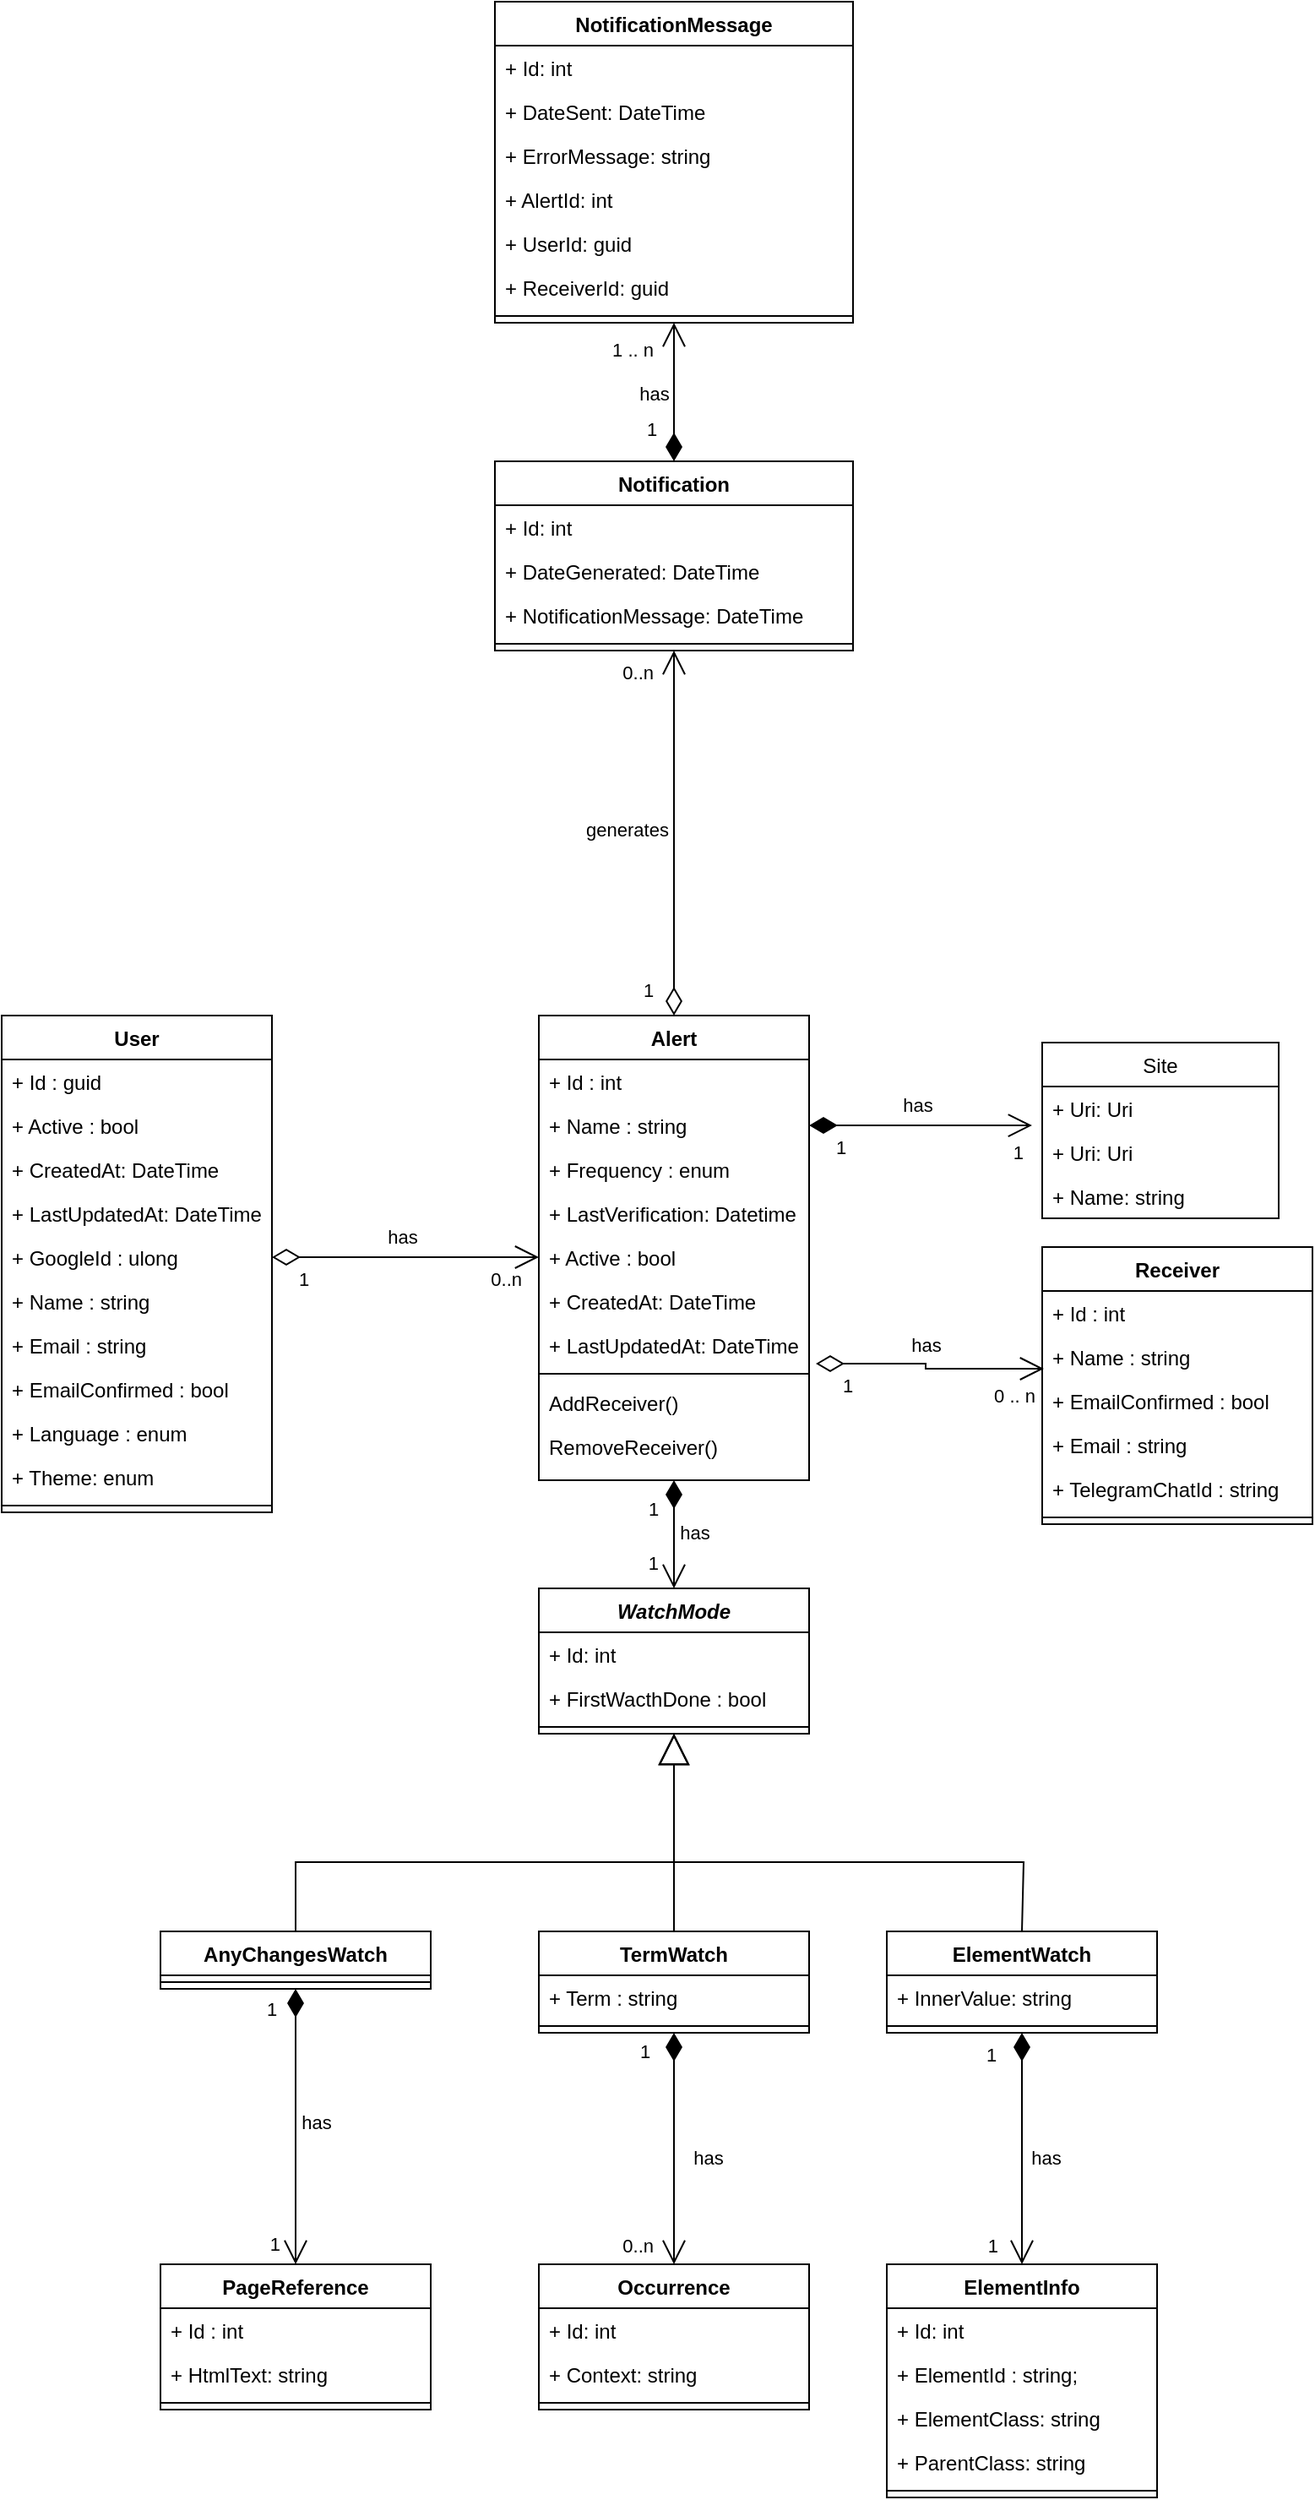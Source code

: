 <mxfile version="15.5.4" type="embed"><diagram id="C5RBs43oDa-KdzZeNtuy" name="Page-1"><mxGraphModel dx="2250" dy="1955" grid="1" gridSize="10" guides="1" tooltips="1" connect="1" arrows="1" fold="1" page="1" pageScale="1" pageWidth="827" pageHeight="1169" math="0" shadow="0"><root><mxCell id="WIyWlLk6GJQsqaUBKTNV-0"/><mxCell id="WIyWlLk6GJQsqaUBKTNV-1" parent="WIyWlLk6GJQsqaUBKTNV-0"/><mxCell id="zkfFHV4jXpPFQw0GAbJ--0" value="User" style="swimlane;fontStyle=1;align=center;verticalAlign=top;childLayout=stackLayout;horizontal=1;startSize=26;horizontalStack=0;resizeParent=1;resizeLast=0;collapsible=1;marginBottom=0;rounded=0;shadow=0;strokeWidth=1;" parent="WIyWlLk6GJQsqaUBKTNV-1" vertex="1"><mxGeometry x="-800" y="260" width="160" height="294" as="geometry"><mxRectangle x="40" y="60" width="160" height="26" as="alternateBounds"/></mxGeometry></mxCell><mxCell id="zkfFHV4jXpPFQw0GAbJ--1" value="+ Id : guid" style="text;align=left;verticalAlign=top;spacingLeft=4;spacingRight=4;overflow=hidden;rotatable=0;points=[[0,0.5],[1,0.5]];portConstraint=eastwest;" parent="zkfFHV4jXpPFQw0GAbJ--0" vertex="1"><mxGeometry y="26" width="160" height="26" as="geometry"/></mxCell><mxCell id="y_DVmvTGEF5yLgAuHi2X-27" value="+ Active : bool" style="text;align=left;verticalAlign=top;spacingLeft=4;spacingRight=4;overflow=hidden;rotatable=0;points=[[0,0.5],[1,0.5]];portConstraint=eastwest;" parent="zkfFHV4jXpPFQw0GAbJ--0" vertex="1"><mxGeometry y="52" width="160" height="26" as="geometry"/></mxCell><mxCell id="0" value="+ CreatedAt: DateTime" style="text;align=left;verticalAlign=top;spacingLeft=4;spacingRight=4;overflow=hidden;rotatable=0;points=[[0,0.5],[1,0.5]];portConstraint=eastwest;" parent="zkfFHV4jXpPFQw0GAbJ--0" vertex="1"><mxGeometry y="78" width="160" height="26" as="geometry"/></mxCell><mxCell id="GeA1z8HxsoWR9ZS5_uRB-1" value="+ LastUpdatedAt: DateTime" style="text;align=left;verticalAlign=top;spacingLeft=4;spacingRight=4;overflow=hidden;rotatable=0;points=[[0,0.5],[1,0.5]];portConstraint=eastwest;" parent="zkfFHV4jXpPFQw0GAbJ--0" vertex="1"><mxGeometry y="104" width="160" height="26" as="geometry"/></mxCell><mxCell id="y_DVmvTGEF5yLgAuHi2X-3" value="+ GoogleId : ulong" style="text;align=left;verticalAlign=top;spacingLeft=4;spacingRight=4;overflow=hidden;rotatable=0;points=[[0,0.5],[1,0.5]];portConstraint=eastwest;" parent="zkfFHV4jXpPFQw0GAbJ--0" vertex="1"><mxGeometry y="130" width="160" height="26" as="geometry"/></mxCell><mxCell id="zkfFHV4jXpPFQw0GAbJ--2" value="+ Name : string" style="text;align=left;verticalAlign=top;spacingLeft=4;spacingRight=4;overflow=hidden;rotatable=0;points=[[0,0.5],[1,0.5]];portConstraint=eastwest;rounded=0;shadow=0;html=0;" parent="zkfFHV4jXpPFQw0GAbJ--0" vertex="1"><mxGeometry y="156" width="160" height="26" as="geometry"/></mxCell><mxCell id="y_DVmvTGEF5yLgAuHi2X-2" value="+ Email : string" style="text;align=left;verticalAlign=top;spacingLeft=4;spacingRight=4;overflow=hidden;rotatable=0;points=[[0,0.5],[1,0.5]];portConstraint=eastwest;" parent="zkfFHV4jXpPFQw0GAbJ--0" vertex="1"><mxGeometry y="182" width="160" height="26" as="geometry"/></mxCell><mxCell id="y_DVmvTGEF5yLgAuHi2X-24" value="+ EmailConfirmed : bool" style="text;align=left;verticalAlign=top;spacingLeft=4;spacingRight=4;overflow=hidden;rotatable=0;points=[[0,0.5],[1,0.5]];portConstraint=eastwest;" parent="zkfFHV4jXpPFQw0GAbJ--0" vertex="1"><mxGeometry y="208" width="160" height="26" as="geometry"/></mxCell><mxCell id="y_DVmvTGEF5yLgAuHi2X-4" value="+ Language : enum" style="text;align=left;verticalAlign=top;spacingLeft=4;spacingRight=4;overflow=hidden;rotatable=0;points=[[0,0.5],[1,0.5]];portConstraint=eastwest;" parent="zkfFHV4jXpPFQw0GAbJ--0" vertex="1"><mxGeometry y="234" width="160" height="26" as="geometry"/></mxCell><mxCell id="jek3hiavymi3JXJsPZwq-0" value="+ Theme: enum" style="text;align=left;verticalAlign=top;spacingLeft=4;spacingRight=4;overflow=hidden;rotatable=0;points=[[0,0.5],[1,0.5]];portConstraint=eastwest;" parent="zkfFHV4jXpPFQw0GAbJ--0" vertex="1"><mxGeometry y="260" width="160" height="26" as="geometry"/></mxCell><mxCell id="zkfFHV4jXpPFQw0GAbJ--4" value="" style="line;html=1;strokeWidth=1;align=left;verticalAlign=middle;spacingTop=-1;spacingLeft=3;spacingRight=3;rotatable=0;labelPosition=right;points=[];portConstraint=eastwest;" parent="zkfFHV4jXpPFQw0GAbJ--0" vertex="1"><mxGeometry y="286" width="160" height="8" as="geometry"/></mxCell><mxCell id="zkfFHV4jXpPFQw0GAbJ--17" value="Alert" style="swimlane;fontStyle=1;align=center;verticalAlign=top;childLayout=stackLayout;horizontal=1;startSize=26;horizontalStack=0;resizeParent=1;resizeLast=0;collapsible=1;marginBottom=0;rounded=0;shadow=0;strokeWidth=1;" parent="WIyWlLk6GJQsqaUBKTNV-1" vertex="1"><mxGeometry x="-482" y="260" width="160" height="275" as="geometry"><mxRectangle x="550" y="140" width="160" height="26" as="alternateBounds"/></mxGeometry></mxCell><mxCell id="zkfFHV4jXpPFQw0GAbJ--18" value="+ Id : int" style="text;align=left;verticalAlign=top;spacingLeft=4;spacingRight=4;overflow=hidden;rotatable=0;points=[[0,0.5],[1,0.5]];portConstraint=eastwest;" parent="zkfFHV4jXpPFQw0GAbJ--17" vertex="1"><mxGeometry y="26" width="160" height="26" as="geometry"/></mxCell><mxCell id="y_DVmvTGEF5yLgAuHi2X-29" value="+ Name : string" style="text;align=left;verticalAlign=top;spacingLeft=4;spacingRight=4;overflow=hidden;rotatable=0;points=[[0,0.5],[1,0.5]];portConstraint=eastwest;" parent="zkfFHV4jXpPFQw0GAbJ--17" vertex="1"><mxGeometry y="52" width="160" height="26" as="geometry"/></mxCell><mxCell id="y_DVmvTGEF5yLgAuHi2X-21" value="+ Frequency : enum" style="text;align=left;verticalAlign=top;spacingLeft=4;spacingRight=4;overflow=hidden;rotatable=0;points=[[0,0.5],[1,0.5]];portConstraint=eastwest;rounded=0;shadow=0;html=0;" parent="zkfFHV4jXpPFQw0GAbJ--17" vertex="1"><mxGeometry y="78" width="160" height="26" as="geometry"/></mxCell><mxCell id="4" value="+ LastVerification: Datetime" style="text;align=left;verticalAlign=top;spacingLeft=4;spacingRight=4;overflow=hidden;rotatable=0;points=[[0,0.5],[1,0.5]];portConstraint=eastwest;rounded=0;shadow=0;html=0;" vertex="1" parent="zkfFHV4jXpPFQw0GAbJ--17"><mxGeometry y="104" width="160" height="26" as="geometry"/></mxCell><mxCell id="zkfFHV4jXpPFQw0GAbJ--19" value="+ Active : bool" style="text;align=left;verticalAlign=top;spacingLeft=4;spacingRight=4;overflow=hidden;rotatable=0;points=[[0,0.5],[1,0.5]];portConstraint=eastwest;rounded=0;shadow=0;html=0;" parent="zkfFHV4jXpPFQw0GAbJ--17" vertex="1"><mxGeometry y="130" width="160" height="26" as="geometry"/></mxCell><mxCell id="2" value="+ CreatedAt: DateTime" style="text;align=left;verticalAlign=top;spacingLeft=4;spacingRight=4;overflow=hidden;rotatable=0;points=[[0,0.5],[1,0.5]];portConstraint=eastwest;" parent="zkfFHV4jXpPFQw0GAbJ--17" vertex="1"><mxGeometry y="156" width="160" height="26" as="geometry"/></mxCell><mxCell id="3" value="+ LastUpdatedAt: DateTime" style="text;align=left;verticalAlign=top;spacingLeft=4;spacingRight=4;overflow=hidden;rotatable=0;points=[[0,0.5],[1,0.5]];portConstraint=eastwest;" parent="zkfFHV4jXpPFQw0GAbJ--17" vertex="1"><mxGeometry y="182" width="160" height="26" as="geometry"/></mxCell><mxCell id="zkfFHV4jXpPFQw0GAbJ--23" value="" style="line;html=1;strokeWidth=1;align=left;verticalAlign=middle;spacingTop=-1;spacingLeft=3;spacingRight=3;rotatable=0;labelPosition=right;points=[];portConstraint=eastwest;" parent="zkfFHV4jXpPFQw0GAbJ--17" vertex="1"><mxGeometry y="208" width="160" height="8" as="geometry"/></mxCell><mxCell id="y_DVmvTGEF5yLgAuHi2X-30" value="AddReceiver()" style="text;align=left;verticalAlign=top;spacingLeft=4;spacingRight=4;overflow=hidden;rotatable=0;points=[[0,0.5],[1,0.5]];portConstraint=eastwest;rounded=0;shadow=0;html=0;" parent="zkfFHV4jXpPFQw0GAbJ--17" vertex="1"><mxGeometry y="216" width="160" height="26" as="geometry"/></mxCell><mxCell id="y_DVmvTGEF5yLgAuHi2X-31" value="RemoveReceiver()" style="text;align=left;verticalAlign=top;spacingLeft=4;spacingRight=4;overflow=hidden;rotatable=0;points=[[0,0.5],[1,0.5]];portConstraint=eastwest;rounded=0;shadow=0;html=0;" parent="zkfFHV4jXpPFQw0GAbJ--17" vertex="1"><mxGeometry y="242" width="160" height="26" as="geometry"/></mxCell><mxCell id="y_DVmvTGEF5yLgAuHi2X-6" value="" style="resizable=0;align=right;verticalAlign=bottom;labelBackgroundColor=none;fontSize=12;" parent="WIyWlLk6GJQsqaUBKTNV-1" connectable="0" vertex="1"><mxGeometry x="-449" y="410" as="geometry"><mxPoint x="-71" y="35" as="offset"/></mxGeometry></mxCell><mxCell id="y_DVmvTGEF5yLgAuHi2X-14" value="Receiver" style="swimlane;fontStyle=1;align=center;verticalAlign=top;childLayout=stackLayout;horizontal=1;startSize=26;horizontalStack=0;resizeParent=1;resizeParentMax=0;resizeLast=0;collapsible=1;marginBottom=0;" parent="WIyWlLk6GJQsqaUBKTNV-1" vertex="1"><mxGeometry x="-184" y="397" width="160" height="164" as="geometry"/></mxCell><mxCell id="y_DVmvTGEF5yLgAuHi2X-15" value="+ Id : int" style="text;strokeColor=none;fillColor=none;align=left;verticalAlign=top;spacingLeft=4;spacingRight=4;overflow=hidden;rotatable=0;points=[[0,0.5],[1,0.5]];portConstraint=eastwest;" parent="y_DVmvTGEF5yLgAuHi2X-14" vertex="1"><mxGeometry y="26" width="160" height="26" as="geometry"/></mxCell><mxCell id="y_DVmvTGEF5yLgAuHi2X-22" value="+ Name : string" style="text;strokeColor=none;fillColor=none;align=left;verticalAlign=top;spacingLeft=4;spacingRight=4;overflow=hidden;rotatable=0;points=[[0,0.5],[1,0.5]];portConstraint=eastwest;" parent="y_DVmvTGEF5yLgAuHi2X-14" vertex="1"><mxGeometry y="52" width="160" height="26" as="geometry"/></mxCell><mxCell id="y_DVmvTGEF5yLgAuHi2X-28" value="+ EmailConfirmed : bool" style="text;strokeColor=none;fillColor=none;align=left;verticalAlign=top;spacingLeft=4;spacingRight=4;overflow=hidden;rotatable=0;points=[[0,0.5],[1,0.5]];portConstraint=eastwest;" parent="y_DVmvTGEF5yLgAuHi2X-14" vertex="1"><mxGeometry y="78" width="160" height="26" as="geometry"/></mxCell><mxCell id="y_DVmvTGEF5yLgAuHi2X-23" value="+ Email : string" style="text;strokeColor=none;fillColor=none;align=left;verticalAlign=top;spacingLeft=4;spacingRight=4;overflow=hidden;rotatable=0;points=[[0,0.5],[1,0.5]];portConstraint=eastwest;" parent="y_DVmvTGEF5yLgAuHi2X-14" vertex="1"><mxGeometry y="104" width="160" height="26" as="geometry"/></mxCell><mxCell id="20" value="+ TelegramChatId : string" style="text;strokeColor=none;fillColor=none;align=left;verticalAlign=top;spacingLeft=4;spacingRight=4;overflow=hidden;rotatable=0;points=[[0,0.5],[1,0.5]];portConstraint=eastwest;" vertex="1" parent="y_DVmvTGEF5yLgAuHi2X-14"><mxGeometry y="130" width="160" height="26" as="geometry"/></mxCell><mxCell id="y_DVmvTGEF5yLgAuHi2X-16" value="" style="line;strokeWidth=1;fillColor=none;align=left;verticalAlign=middle;spacingTop=-1;spacingLeft=3;spacingRight=3;rotatable=0;labelPosition=right;points=[];portConstraint=eastwest;" parent="y_DVmvTGEF5yLgAuHi2X-14" vertex="1"><mxGeometry y="156" width="160" height="8" as="geometry"/></mxCell><mxCell id="y_DVmvTGEF5yLgAuHi2X-35" value="WatchMode" style="swimlane;fontStyle=3;align=center;verticalAlign=top;childLayout=stackLayout;horizontal=1;startSize=26;horizontalStack=0;resizeParent=1;resizeParentMax=0;resizeLast=0;collapsible=1;marginBottom=0;" parent="WIyWlLk6GJQsqaUBKTNV-1" vertex="1"><mxGeometry x="-482" y="599" width="160" height="86" as="geometry"/></mxCell><mxCell id="y_DVmvTGEF5yLgAuHi2X-36" value="+ Id: int" style="text;strokeColor=none;fillColor=none;align=left;verticalAlign=top;spacingLeft=4;spacingRight=4;overflow=hidden;rotatable=0;points=[[0,0.5],[1,0.5]];portConstraint=eastwest;" parent="y_DVmvTGEF5yLgAuHi2X-35" vertex="1"><mxGeometry y="26" width="160" height="26" as="geometry"/></mxCell><mxCell id="IL8PNfp2ytm6pg072xDF-20" value="+ FirstWacthDone : bool" style="text;strokeColor=none;fillColor=none;align=left;verticalAlign=top;spacingLeft=4;spacingRight=4;overflow=hidden;rotatable=0;points=[[0,0.5],[1,0.5]];portConstraint=eastwest;" parent="y_DVmvTGEF5yLgAuHi2X-35" vertex="1"><mxGeometry y="52" width="160" height="26" as="geometry"/></mxCell><mxCell id="y_DVmvTGEF5yLgAuHi2X-37" value="" style="line;strokeWidth=1;fillColor=none;align=left;verticalAlign=middle;spacingTop=-1;spacingLeft=3;spacingRight=3;rotatable=0;labelPosition=right;points=[];portConstraint=eastwest;" parent="y_DVmvTGEF5yLgAuHi2X-35" vertex="1"><mxGeometry y="78" width="160" height="8" as="geometry"/></mxCell><mxCell id="y_DVmvTGEF5yLgAuHi2X-39" value="has" style="endArrow=open;html=1;endSize=12;startArrow=diamondThin;startSize=14;startFill=1;edgeStyle=orthogonalEdgeStyle;rounded=0;entryX=0.5;entryY=0;entryDx=0;entryDy=0;" parent="WIyWlLk6GJQsqaUBKTNV-1" source="zkfFHV4jXpPFQw0GAbJ--17" target="y_DVmvTGEF5yLgAuHi2X-35" edge="1"><mxGeometry x="-0.029" y="12" relative="1" as="geometry"><mxPoint x="-298" y="538" as="sourcePoint"/><mxPoint x="-322" y="578" as="targetPoint"/><mxPoint as="offset"/></mxGeometry></mxCell><mxCell id="y_DVmvTGEF5yLgAuHi2X-40" value="1" style="edgeLabel;resizable=0;html=1;align=left;verticalAlign=top;" parent="y_DVmvTGEF5yLgAuHi2X-39" connectable="0" vertex="1"><mxGeometry x="-1" relative="1" as="geometry"><mxPoint x="-17" y="4" as="offset"/></mxGeometry></mxCell><mxCell id="y_DVmvTGEF5yLgAuHi2X-41" value="1" style="edgeLabel;resizable=0;html=1;align=right;verticalAlign=top;" parent="y_DVmvTGEF5yLgAuHi2X-39" connectable="0" vertex="1"><mxGeometry x="1" relative="1" as="geometry"><mxPoint x="-9" y="-28" as="offset"/></mxGeometry></mxCell><mxCell id="IL8PNfp2ytm6pg072xDF-1" value="AnyChangesWatch" style="swimlane;fontStyle=1;align=center;verticalAlign=top;childLayout=stackLayout;horizontal=1;startSize=26;horizontalStack=0;resizeParent=1;resizeParentMax=0;resizeLast=0;collapsible=1;marginBottom=0;" parent="WIyWlLk6GJQsqaUBKTNV-1" vertex="1"><mxGeometry x="-706" y="802" width="160" height="34" as="geometry"/></mxCell><mxCell id="IL8PNfp2ytm6pg072xDF-3" value="" style="line;strokeWidth=1;fillColor=none;align=left;verticalAlign=middle;spacingTop=-1;spacingLeft=3;spacingRight=3;rotatable=0;labelPosition=right;points=[];portConstraint=eastwest;" parent="IL8PNfp2ytm6pg072xDF-1" vertex="1"><mxGeometry y="26" width="160" height="8" as="geometry"/></mxCell><mxCell id="IL8PNfp2ytm6pg072xDF-5" value="TermWatch" style="swimlane;fontStyle=1;align=center;verticalAlign=top;childLayout=stackLayout;horizontal=1;startSize=26;horizontalStack=0;resizeParent=1;resizeParentMax=0;resizeLast=0;collapsible=1;marginBottom=0;" parent="WIyWlLk6GJQsqaUBKTNV-1" vertex="1"><mxGeometry x="-482" y="802" width="160" height="60" as="geometry"/></mxCell><mxCell id="IL8PNfp2ytm6pg072xDF-6" value="+ Term : string" style="text;strokeColor=none;fillColor=none;align=left;verticalAlign=top;spacingLeft=4;spacingRight=4;overflow=hidden;rotatable=0;points=[[0,0.5],[1,0.5]];portConstraint=eastwest;" parent="IL8PNfp2ytm6pg072xDF-5" vertex="1"><mxGeometry y="26" width="160" height="26" as="geometry"/></mxCell><mxCell id="IL8PNfp2ytm6pg072xDF-7" value="" style="line;strokeWidth=1;fillColor=none;align=left;verticalAlign=middle;spacingTop=-1;spacingLeft=3;spacingRight=3;rotatable=0;labelPosition=right;points=[];portConstraint=eastwest;" parent="IL8PNfp2ytm6pg072xDF-5" vertex="1"><mxGeometry y="52" width="160" height="8" as="geometry"/></mxCell><mxCell id="IL8PNfp2ytm6pg072xDF-9" value="ElementWatch" style="swimlane;fontStyle=1;align=center;verticalAlign=top;childLayout=stackLayout;horizontal=1;startSize=26;horizontalStack=0;resizeParent=1;resizeParentMax=0;resizeLast=0;collapsible=1;marginBottom=0;" parent="WIyWlLk6GJQsqaUBKTNV-1" vertex="1"><mxGeometry x="-276" y="802" width="160" height="60" as="geometry"/></mxCell><mxCell id="erF2GCkGY189fPx6bUt2-32" value="+ InnerValue: string" style="text;strokeColor=none;fillColor=none;align=left;verticalAlign=top;spacingLeft=4;spacingRight=4;overflow=hidden;rotatable=0;points=[[0,0.5],[1,0.5]];portConstraint=eastwest;" parent="IL8PNfp2ytm6pg072xDF-9" vertex="1"><mxGeometry y="26" width="160" height="26" as="geometry"/></mxCell><mxCell id="IL8PNfp2ytm6pg072xDF-11" value="" style="line;strokeWidth=1;fillColor=none;align=left;verticalAlign=middle;spacingTop=-1;spacingLeft=3;spacingRight=3;rotatable=0;labelPosition=right;points=[];portConstraint=eastwest;" parent="IL8PNfp2ytm6pg072xDF-9" vertex="1"><mxGeometry y="52" width="160" height="8" as="geometry"/></mxCell><mxCell id="IL8PNfp2ytm6pg072xDF-13" value="" style="endArrow=block;endSize=16;endFill=0;html=1;rounded=0;entryX=0.5;entryY=1;entryDx=0;entryDy=0;exitX=0.5;exitY=0;exitDx=0;exitDy=0;" parent="WIyWlLk6GJQsqaUBKTNV-1" source="IL8PNfp2ytm6pg072xDF-1" target="y_DVmvTGEF5yLgAuHi2X-35" edge="1"><mxGeometry width="160" relative="1" as="geometry"><mxPoint x="-496" y="751" as="sourcePoint"/><mxPoint x="-403" y="711" as="targetPoint"/><Array as="points"><mxPoint x="-626" y="761"/><mxPoint x="-402" y="761"/></Array></mxGeometry></mxCell><mxCell id="IL8PNfp2ytm6pg072xDF-14" value="" style="endArrow=block;endSize=16;endFill=0;html=1;rounded=0;entryX=0.5;entryY=1;entryDx=0;entryDy=0;" parent="WIyWlLk6GJQsqaUBKTNV-1" source="IL8PNfp2ytm6pg072xDF-5" target="y_DVmvTGEF5yLgAuHi2X-35" edge="1"><mxGeometry width="160" relative="1" as="geometry"><mxPoint x="-496" y="791" as="sourcePoint"/><mxPoint x="-426" y="719" as="targetPoint"/><Array as="points"><mxPoint x="-402" y="769"/></Array></mxGeometry></mxCell><mxCell id="IL8PNfp2ytm6pg072xDF-15" value="" style="endArrow=block;endSize=16;endFill=0;html=1;rounded=0;exitX=0.5;exitY=0;exitDx=0;exitDy=0;entryX=0.5;entryY=1;entryDx=0;entryDy=0;" parent="WIyWlLk6GJQsqaUBKTNV-1" source="IL8PNfp2ytm6pg072xDF-9" target="y_DVmvTGEF5yLgAuHi2X-35" edge="1"><mxGeometry width="160" relative="1" as="geometry"><mxPoint x="-194.56" y="800.022" as="sourcePoint"/><mxPoint x="-466" y="669" as="targetPoint"/><Array as="points"><mxPoint x="-195" y="761"/><mxPoint x="-402" y="761"/></Array></mxGeometry></mxCell><mxCell id="IL8PNfp2ytm6pg072xDF-21" value="PageReference" style="swimlane;fontStyle=1;align=center;verticalAlign=top;childLayout=stackLayout;horizontal=1;startSize=26;horizontalStack=0;resizeParent=1;resizeParentMax=0;resizeLast=0;collapsible=1;marginBottom=0;" parent="WIyWlLk6GJQsqaUBKTNV-1" vertex="1"><mxGeometry x="-706" y="999" width="160" height="86" as="geometry"/></mxCell><mxCell id="IL8PNfp2ytm6pg072xDF-22" value="+ Id : int" style="text;strokeColor=none;fillColor=none;align=left;verticalAlign=top;spacingLeft=4;spacingRight=4;overflow=hidden;rotatable=0;points=[[0,0.5],[1,0.5]];portConstraint=eastwest;" parent="IL8PNfp2ytm6pg072xDF-21" vertex="1"><mxGeometry y="26" width="160" height="26" as="geometry"/></mxCell><mxCell id="IL8PNfp2ytm6pg072xDF-41" value="+ HtmlText: string" style="text;strokeColor=none;fillColor=none;align=left;verticalAlign=top;spacingLeft=4;spacingRight=4;overflow=hidden;rotatable=0;points=[[0,0.5],[1,0.5]];portConstraint=eastwest;" parent="IL8PNfp2ytm6pg072xDF-21" vertex="1"><mxGeometry y="52" width="160" height="26" as="geometry"/></mxCell><mxCell id="IL8PNfp2ytm6pg072xDF-23" value="" style="line;strokeWidth=1;fillColor=none;align=left;verticalAlign=middle;spacingTop=-1;spacingLeft=3;spacingRight=3;rotatable=0;labelPosition=right;points=[];portConstraint=eastwest;" parent="IL8PNfp2ytm6pg072xDF-21" vertex="1"><mxGeometry y="78" width="160" height="8" as="geometry"/></mxCell><mxCell id="IL8PNfp2ytm6pg072xDF-25" value="Occurrence" style="swimlane;fontStyle=1;align=center;verticalAlign=top;childLayout=stackLayout;horizontal=1;startSize=26;horizontalStack=0;resizeParent=1;resizeParentMax=0;resizeLast=0;collapsible=1;marginBottom=0;" parent="WIyWlLk6GJQsqaUBKTNV-1" vertex="1"><mxGeometry x="-482" y="999" width="160" height="86" as="geometry"/></mxCell><mxCell id="IL8PNfp2ytm6pg072xDF-26" value="+ Id: int" style="text;strokeColor=none;fillColor=none;align=left;verticalAlign=top;spacingLeft=4;spacingRight=4;overflow=hidden;rotatable=0;points=[[0,0.5],[1,0.5]];portConstraint=eastwest;" parent="IL8PNfp2ytm6pg072xDF-25" vertex="1"><mxGeometry y="26" width="160" height="26" as="geometry"/></mxCell><mxCell id="erF2GCkGY189fPx6bUt2-36" value="+ Context: string" style="text;strokeColor=none;fillColor=none;align=left;verticalAlign=top;spacingLeft=4;spacingRight=4;overflow=hidden;rotatable=0;points=[[0,0.5],[1,0.5]];portConstraint=eastwest;" parent="IL8PNfp2ytm6pg072xDF-25" vertex="1"><mxGeometry y="52" width="160" height="26" as="geometry"/></mxCell><mxCell id="IL8PNfp2ytm6pg072xDF-27" value="" style="line;strokeWidth=1;fillColor=none;align=left;verticalAlign=middle;spacingTop=-1;spacingLeft=3;spacingRight=3;rotatable=0;labelPosition=right;points=[];portConstraint=eastwest;" parent="IL8PNfp2ytm6pg072xDF-25" vertex="1"><mxGeometry y="78" width="160" height="8" as="geometry"/></mxCell><mxCell id="IL8PNfp2ytm6pg072xDF-29" value="ElementInfo" style="swimlane;fontStyle=1;align=center;verticalAlign=top;childLayout=stackLayout;horizontal=1;startSize=26;horizontalStack=0;resizeParent=1;resizeParentMax=0;resizeLast=0;collapsible=1;marginBottom=0;" parent="WIyWlLk6GJQsqaUBKTNV-1" vertex="1"><mxGeometry x="-276" y="999" width="160" height="138" as="geometry"/></mxCell><mxCell id="erF2GCkGY189fPx6bUt2-31" value="+ Id: int" style="text;strokeColor=none;fillColor=none;align=left;verticalAlign=top;spacingLeft=4;spacingRight=4;overflow=hidden;rotatable=0;points=[[0,0.5],[1,0.5]];portConstraint=eastwest;" parent="IL8PNfp2ytm6pg072xDF-29" vertex="1"><mxGeometry y="26" width="160" height="26" as="geometry"/></mxCell><mxCell id="erF2GCkGY189fPx6bUt2-30" value="+ ElementId : string;" style="text;strokeColor=none;fillColor=none;align=left;verticalAlign=top;spacingLeft=4;spacingRight=4;overflow=hidden;rotatable=0;points=[[0,0.5],[1,0.5]];portConstraint=eastwest;" parent="IL8PNfp2ytm6pg072xDF-29" vertex="1"><mxGeometry y="52" width="160" height="26" as="geometry"/></mxCell><mxCell id="IL8PNfp2ytm6pg072xDF-30" value="+ ElementClass: string" style="text;strokeColor=none;fillColor=none;align=left;verticalAlign=top;spacingLeft=4;spacingRight=4;overflow=hidden;rotatable=0;points=[[0,0.5],[1,0.5]];portConstraint=eastwest;" parent="IL8PNfp2ytm6pg072xDF-29" vertex="1"><mxGeometry y="78" width="160" height="26" as="geometry"/></mxCell><mxCell id="erF2GCkGY189fPx6bUt2-35" value="+ ParentClass: string" style="text;strokeColor=none;fillColor=none;align=left;verticalAlign=top;spacingLeft=4;spacingRight=4;overflow=hidden;rotatable=0;points=[[0,0.5],[1,0.5]];portConstraint=eastwest;" parent="IL8PNfp2ytm6pg072xDF-29" vertex="1"><mxGeometry y="104" width="160" height="26" as="geometry"/></mxCell><mxCell id="IL8PNfp2ytm6pg072xDF-31" value="" style="line;strokeWidth=1;fillColor=none;align=left;verticalAlign=middle;spacingTop=-1;spacingLeft=3;spacingRight=3;rotatable=0;labelPosition=right;points=[];portConstraint=eastwest;" parent="IL8PNfp2ytm6pg072xDF-29" vertex="1"><mxGeometry y="130" width="160" height="8" as="geometry"/></mxCell><mxCell id="IL8PNfp2ytm6pg072xDF-33" value="Notification" style="swimlane;fontStyle=1;align=center;verticalAlign=top;childLayout=stackLayout;horizontal=1;startSize=26;horizontalStack=0;resizeParent=1;resizeParentMax=0;resizeLast=0;collapsible=1;marginBottom=0;" parent="WIyWlLk6GJQsqaUBKTNV-1" vertex="1"><mxGeometry x="-508" y="-68" width="212" height="112" as="geometry"/></mxCell><mxCell id="IL8PNfp2ytm6pg072xDF-34" value="+ Id: int" style="text;strokeColor=none;fillColor=none;align=left;verticalAlign=top;spacingLeft=4;spacingRight=4;overflow=hidden;rotatable=0;points=[[0,0.5],[1,0.5]];portConstraint=eastwest;" parent="IL8PNfp2ytm6pg072xDF-33" vertex="1"><mxGeometry y="26" width="212" height="26" as="geometry"/></mxCell><mxCell id="erF2GCkGY189fPx6bUt2-37" value="+ DateGenerated: DateTime" style="text;strokeColor=none;fillColor=none;align=left;verticalAlign=top;spacingLeft=4;spacingRight=4;overflow=hidden;rotatable=0;points=[[0,0.5],[1,0.5]];portConstraint=eastwest;" parent="IL8PNfp2ytm6pg072xDF-33" vertex="1"><mxGeometry y="52" width="212" height="26" as="geometry"/></mxCell><mxCell id="23" value="+ NotificationMessage: DateTime" style="text;strokeColor=none;fillColor=none;align=left;verticalAlign=top;spacingLeft=4;spacingRight=4;overflow=hidden;rotatable=0;points=[[0,0.5],[1,0.5]];portConstraint=eastwest;" vertex="1" parent="IL8PNfp2ytm6pg072xDF-33"><mxGeometry y="78" width="212" height="26" as="geometry"/></mxCell><mxCell id="IL8PNfp2ytm6pg072xDF-35" value="" style="line;strokeWidth=1;fillColor=none;align=left;verticalAlign=middle;spacingTop=-1;spacingLeft=3;spacingRight=3;rotatable=0;labelPosition=right;points=[];portConstraint=eastwest;" parent="IL8PNfp2ytm6pg072xDF-33" vertex="1"><mxGeometry y="104" width="212" height="8" as="geometry"/></mxCell><mxCell id="erF2GCkGY189fPx6bUt2-7" value="has" style="endArrow=open;html=1;endSize=12;startArrow=diamondThin;startSize=14;startFill=0;edgeStyle=orthogonalEdgeStyle;rounded=0;exitX=1;exitY=0.5;exitDx=0;exitDy=0;entryX=0;entryY=0.5;entryDx=0;entryDy=0;" parent="WIyWlLk6GJQsqaUBKTNV-1" source="y_DVmvTGEF5yLgAuHi2X-3" target="zkfFHV4jXpPFQw0GAbJ--19" edge="1"><mxGeometry x="-0.029" y="12" relative="1" as="geometry"><mxPoint x="-662" y="409.6" as="sourcePoint"/><mxPoint x="-502" y="409.6" as="targetPoint"/><mxPoint as="offset"/></mxGeometry></mxCell><mxCell id="erF2GCkGY189fPx6bUt2-8" value="1" style="edgeLabel;resizable=0;html=1;align=left;verticalAlign=top;" parent="erF2GCkGY189fPx6bUt2-7" connectable="0" vertex="1"><mxGeometry x="-1" relative="1" as="geometry"><mxPoint x="14" as="offset"/></mxGeometry></mxCell><mxCell id="erF2GCkGY189fPx6bUt2-9" value="0..n" style="edgeLabel;resizable=0;html=1;align=right;verticalAlign=top;" parent="erF2GCkGY189fPx6bUt2-7" connectable="0" vertex="1"><mxGeometry x="1" relative="1" as="geometry"><mxPoint x="-10" as="offset"/></mxGeometry></mxCell><mxCell id="erF2GCkGY189fPx6bUt2-10" value="generates" style="endArrow=open;html=1;endSize=12;startArrow=diamondThin;startSize=14;startFill=0;edgeStyle=orthogonalEdgeStyle;rounded=0;exitX=0.5;exitY=0;exitDx=0;exitDy=0;entryX=0.5;entryY=1;entryDx=0;entryDy=0;" parent="WIyWlLk6GJQsqaUBKTNV-1" source="zkfFHV4jXpPFQw0GAbJ--17" target="IL8PNfp2ytm6pg072xDF-33" edge="1"><mxGeometry x="0.025" y="28" relative="1" as="geometry"><mxPoint x="-492" y="258" as="sourcePoint"/><mxPoint x="-334" y="258" as="targetPoint"/><mxPoint as="offset"/></mxGeometry></mxCell><mxCell id="erF2GCkGY189fPx6bUt2-11" value="1" style="edgeLabel;resizable=0;html=1;align=left;verticalAlign=top;" parent="erF2GCkGY189fPx6bUt2-10" connectable="0" vertex="1"><mxGeometry x="-1" relative="1" as="geometry"><mxPoint x="-20" y="-28" as="offset"/></mxGeometry></mxCell><mxCell id="erF2GCkGY189fPx6bUt2-12" value="0..n" style="edgeLabel;resizable=0;html=1;align=right;verticalAlign=top;" parent="erF2GCkGY189fPx6bUt2-10" connectable="0" vertex="1"><mxGeometry x="1" relative="1" as="geometry"><mxPoint x="-12" as="offset"/></mxGeometry></mxCell><mxCell id="erF2GCkGY189fPx6bUt2-14" value="has" style="endArrow=open;html=1;endSize=12;startArrow=diamondThin;startSize=14;startFill=1;edgeStyle=orthogonalEdgeStyle;rounded=0;exitX=0.5;exitY=1;exitDx=0;exitDy=0;entryX=0.5;entryY=0;entryDx=0;entryDy=0;" parent="WIyWlLk6GJQsqaUBKTNV-1" source="IL8PNfp2ytm6pg072xDF-1" target="IL8PNfp2ytm6pg072xDF-21" edge="1"><mxGeometry x="-0.029" y="12" relative="1" as="geometry"><mxPoint x="-626.32" y="862.78" as="sourcePoint"/><mxPoint x="-626" y="958" as="targetPoint"/><mxPoint as="offset"/></mxGeometry></mxCell><mxCell id="erF2GCkGY189fPx6bUt2-15" value="1" style="edgeLabel;resizable=0;html=1;align=left;verticalAlign=top;" parent="erF2GCkGY189fPx6bUt2-14" connectable="0" vertex="1"><mxGeometry x="-1" relative="1" as="geometry"><mxPoint x="-19" y="-1" as="offset"/></mxGeometry></mxCell><mxCell id="erF2GCkGY189fPx6bUt2-16" value="1" style="edgeLabel;resizable=0;html=1;align=right;verticalAlign=top;" parent="erF2GCkGY189fPx6bUt2-14" connectable="0" vertex="1"><mxGeometry x="1" relative="1" as="geometry"><mxPoint x="-9" y="-25" as="offset"/></mxGeometry></mxCell><mxCell id="erF2GCkGY189fPx6bUt2-24" value="has" style="endArrow=open;html=1;endSize=12;startArrow=diamondThin;startSize=14;startFill=1;edgeStyle=orthogonalEdgeStyle;rounded=0;entryX=0.5;entryY=0;entryDx=0;entryDy=0;exitX=0.5;exitY=1;exitDx=0;exitDy=0;" parent="WIyWlLk6GJQsqaUBKTNV-1" source="IL8PNfp2ytm6pg072xDF-5" target="IL8PNfp2ytm6pg072xDF-25" edge="1"><mxGeometry x="0.081" y="20" relative="1" as="geometry"><mxPoint x="-402" y="898" as="sourcePoint"/><mxPoint x="-242" y="918" as="targetPoint"/><Array as="points"/><mxPoint as="offset"/></mxGeometry></mxCell><mxCell id="erF2GCkGY189fPx6bUt2-25" value="1" style="edgeLabel;resizable=0;html=1;align=left;verticalAlign=top;" parent="erF2GCkGY189fPx6bUt2-24" connectable="0" vertex="1"><mxGeometry x="-1" relative="1" as="geometry"><mxPoint x="-22" y="-2" as="offset"/></mxGeometry></mxCell><mxCell id="erF2GCkGY189fPx6bUt2-26" value="0..n" style="edgeLabel;resizable=0;html=1;align=right;verticalAlign=top;" parent="erF2GCkGY189fPx6bUt2-24" connectable="0" vertex="1"><mxGeometry x="1" relative="1" as="geometry"><mxPoint x="-12" y="-24" as="offset"/></mxGeometry></mxCell><mxCell id="erF2GCkGY189fPx6bUt2-27" value="has" style="endArrow=open;html=1;endSize=12;startArrow=diamondThin;startSize=14;startFill=1;edgeStyle=orthogonalEdgeStyle;rounded=0;exitX=0.5;exitY=1;exitDx=0;exitDy=0;entryX=0.5;entryY=0;entryDx=0;entryDy=0;" parent="WIyWlLk6GJQsqaUBKTNV-1" source="IL8PNfp2ytm6pg072xDF-9" target="IL8PNfp2ytm6pg072xDF-29" edge="1"><mxGeometry x="0.081" y="14" relative="1" as="geometry"><mxPoint x="-202" y="918" as="sourcePoint"/><mxPoint x="-262" y="958" as="targetPoint"/><mxPoint as="offset"/></mxGeometry></mxCell><mxCell id="erF2GCkGY189fPx6bUt2-28" value="1" style="edgeLabel;resizable=0;html=1;align=left;verticalAlign=top;" parent="erF2GCkGY189fPx6bUt2-27" connectable="0" vertex="1"><mxGeometry x="-1" relative="1" as="geometry"><mxPoint x="-23" as="offset"/></mxGeometry></mxCell><mxCell id="erF2GCkGY189fPx6bUt2-29" value="1" style="edgeLabel;resizable=0;html=1;align=right;verticalAlign=top;" parent="erF2GCkGY189fPx6bUt2-27" connectable="0" vertex="1"><mxGeometry x="1" relative="1" as="geometry"><mxPoint x="-14" y="-24" as="offset"/></mxGeometry></mxCell><mxCell id="6" value="Site" style="swimlane;fontStyle=0;childLayout=stackLayout;horizontal=1;startSize=26;fillColor=none;horizontalStack=0;resizeParent=1;resizeParentMax=0;resizeLast=0;collapsible=1;marginBottom=0;" vertex="1" parent="WIyWlLk6GJQsqaUBKTNV-1"><mxGeometry x="-184" y="276" width="140" height="104" as="geometry"/></mxCell><mxCell id="19" value="+ Uri: Uri" style="text;strokeColor=none;fillColor=none;align=left;verticalAlign=top;spacingLeft=4;spacingRight=4;overflow=hidden;rotatable=0;points=[[0,0.5],[1,0.5]];portConstraint=eastwest;" vertex="1" parent="6"><mxGeometry y="26" width="140" height="26" as="geometry"/></mxCell><mxCell id="7" value="+ Uri: Uri" style="text;strokeColor=none;fillColor=none;align=left;verticalAlign=top;spacingLeft=4;spacingRight=4;overflow=hidden;rotatable=0;points=[[0,0.5],[1,0.5]];portConstraint=eastwest;" vertex="1" parent="6"><mxGeometry y="52" width="140" height="26" as="geometry"/></mxCell><mxCell id="8" value="+ Name: string" style="text;strokeColor=none;fillColor=none;align=left;verticalAlign=top;spacingLeft=4;spacingRight=4;overflow=hidden;rotatable=0;points=[[0,0.5],[1,0.5]];portConstraint=eastwest;" vertex="1" parent="6"><mxGeometry y="78" width="140" height="26" as="geometry"/></mxCell><mxCell id="24" value="NotificationMessage" style="swimlane;fontStyle=1;align=center;verticalAlign=top;childLayout=stackLayout;horizontal=1;startSize=26;horizontalStack=0;resizeParent=1;resizeParentMax=0;resizeLast=0;collapsible=1;marginBottom=0;" vertex="1" parent="WIyWlLk6GJQsqaUBKTNV-1"><mxGeometry x="-508" y="-340" width="212" height="190" as="geometry"/></mxCell><mxCell id="25" value="+ Id: int" style="text;strokeColor=none;fillColor=none;align=left;verticalAlign=top;spacingLeft=4;spacingRight=4;overflow=hidden;rotatable=0;points=[[0,0.5],[1,0.5]];portConstraint=eastwest;" vertex="1" parent="24"><mxGeometry y="26" width="212" height="26" as="geometry"/></mxCell><mxCell id="26" value="+ DateSent: DateTime" style="text;strokeColor=none;fillColor=none;align=left;verticalAlign=top;spacingLeft=4;spacingRight=4;overflow=hidden;rotatable=0;points=[[0,0.5],[1,0.5]];portConstraint=eastwest;" vertex="1" parent="24"><mxGeometry y="52" width="212" height="26" as="geometry"/></mxCell><mxCell id="54" value="+ ErrorMessage: string" style="text;strokeColor=none;fillColor=none;align=left;verticalAlign=top;spacingLeft=4;spacingRight=4;overflow=hidden;rotatable=0;points=[[0,0.5],[1,0.5]];portConstraint=eastwest;" vertex="1" parent="24"><mxGeometry y="78" width="212" height="26" as="geometry"/></mxCell><mxCell id="55" value="+ AlertId: int" style="text;strokeColor=none;fillColor=none;align=left;verticalAlign=top;spacingLeft=4;spacingRight=4;overflow=hidden;rotatable=0;points=[[0,0.5],[1,0.5]];portConstraint=eastwest;" vertex="1" parent="24"><mxGeometry y="104" width="212" height="26" as="geometry"/></mxCell><mxCell id="56" value="+ UserId: guid" style="text;strokeColor=none;fillColor=none;align=left;verticalAlign=top;spacingLeft=4;spacingRight=4;overflow=hidden;rotatable=0;points=[[0,0.5],[1,0.5]];portConstraint=eastwest;" vertex="1" parent="24"><mxGeometry y="130" width="212" height="26" as="geometry"/></mxCell><mxCell id="57" value="+ ReceiverId: guid" style="text;strokeColor=none;fillColor=none;align=left;verticalAlign=top;spacingLeft=4;spacingRight=4;overflow=hidden;rotatable=0;points=[[0,0.5],[1,0.5]];portConstraint=eastwest;" vertex="1" parent="24"><mxGeometry y="156" width="212" height="26" as="geometry"/></mxCell><mxCell id="28" value="" style="line;strokeWidth=1;fillColor=none;align=left;verticalAlign=middle;spacingTop=-1;spacingLeft=3;spacingRight=3;rotatable=0;labelPosition=right;points=[];portConstraint=eastwest;" vertex="1" parent="24"><mxGeometry y="182" width="212" height="8" as="geometry"/></mxCell><mxCell id="48" value="has" style="endArrow=open;html=1;endSize=12;startArrow=diamondThin;startSize=14;startFill=1;edgeStyle=orthogonalEdgeStyle;rounded=0;exitX=0.5;exitY=0;exitDx=0;exitDy=0;entryX=0.5;entryY=1;entryDx=0;entryDy=0;" edge="1" parent="WIyWlLk6GJQsqaUBKTNV-1" source="IL8PNfp2ytm6pg072xDF-33" target="24"><mxGeometry x="-0.029" y="12" relative="1" as="geometry"><mxPoint x="-310" y="-98" as="sourcePoint"/><mxPoint x="-163.02" y="-98.004" as="targetPoint"/><mxPoint as="offset"/><Array as="points"/></mxGeometry></mxCell><mxCell id="49" value="1" style="edgeLabel;resizable=0;html=1;align=left;verticalAlign=top;" connectable="0" vertex="1" parent="48"><mxGeometry x="-1" relative="1" as="geometry"><mxPoint x="-18" y="-32" as="offset"/></mxGeometry></mxCell><mxCell id="50" value="1 .. n" style="edgeLabel;resizable=0;html=1;align=right;verticalAlign=top;" connectable="0" vertex="1" parent="48"><mxGeometry x="1" relative="1" as="geometry"><mxPoint x="-12" y="3" as="offset"/></mxGeometry></mxCell><mxCell id="15" value="has" style="endArrow=open;html=1;endSize=12;startArrow=diamondThin;startSize=14;startFill=1;edgeStyle=orthogonalEdgeStyle;rounded=0;entryX=-0.043;entryY=-0.115;entryDx=0;entryDy=0;entryPerimeter=0;exitX=1;exitY=0.5;exitDx=0;exitDy=0;" edge="1" parent="WIyWlLk6GJQsqaUBKTNV-1" source="y_DVmvTGEF5yLgAuHi2X-29" target="7"><mxGeometry x="-0.029" y="12" relative="1" as="geometry"><mxPoint x="-300" y="314" as="sourcePoint"/><mxPoint x="-220" y="314" as="targetPoint"/><mxPoint as="offset"/></mxGeometry></mxCell><mxCell id="16" value="1" style="edgeLabel;resizable=0;html=1;align=left;verticalAlign=top;" connectable="0" vertex="1" parent="15"><mxGeometry x="-1" relative="1" as="geometry"><mxPoint x="14" as="offset"/></mxGeometry></mxCell><mxCell id="17" value="1" style="edgeLabel;resizable=0;html=1;align=right;verticalAlign=top;" connectable="0" vertex="1" parent="15"><mxGeometry x="1" relative="1" as="geometry"><mxPoint x="-4" y="3" as="offset"/></mxGeometry></mxCell><mxCell id="51" value="has" style="endArrow=open;html=1;endSize=12;startArrow=diamondThin;startSize=14;startFill=0;edgeStyle=orthogonalEdgeStyle;rounded=0;exitX=1.025;exitY=0.923;exitDx=0;exitDy=0;exitPerimeter=0;entryX=0.006;entryY=0.769;entryDx=0;entryDy=0;entryPerimeter=0;" edge="1" parent="WIyWlLk6GJQsqaUBKTNV-1" source="3" target="y_DVmvTGEF5yLgAuHi2X-22"><mxGeometry x="-0.058" y="11" relative="1" as="geometry"><mxPoint x="-312" y="349" as="sourcePoint"/><mxPoint x="-210" y="448" as="targetPoint"/><mxPoint x="-11" y="-11" as="offset"/></mxGeometry></mxCell><mxCell id="52" value="1" style="edgeLabel;resizable=0;html=1;align=left;verticalAlign=top;" connectable="0" vertex="1" parent="51"><mxGeometry x="-1" relative="1" as="geometry"><mxPoint x="14" as="offset"/></mxGeometry></mxCell><mxCell id="53" value="0 .. n" style="edgeLabel;resizable=0;html=1;align=right;verticalAlign=top;" connectable="0" vertex="1" parent="51"><mxGeometry x="1" relative="1" as="geometry"><mxPoint x="-4" y="3" as="offset"/></mxGeometry></mxCell></root></mxGraphModel></diagram></mxfile>